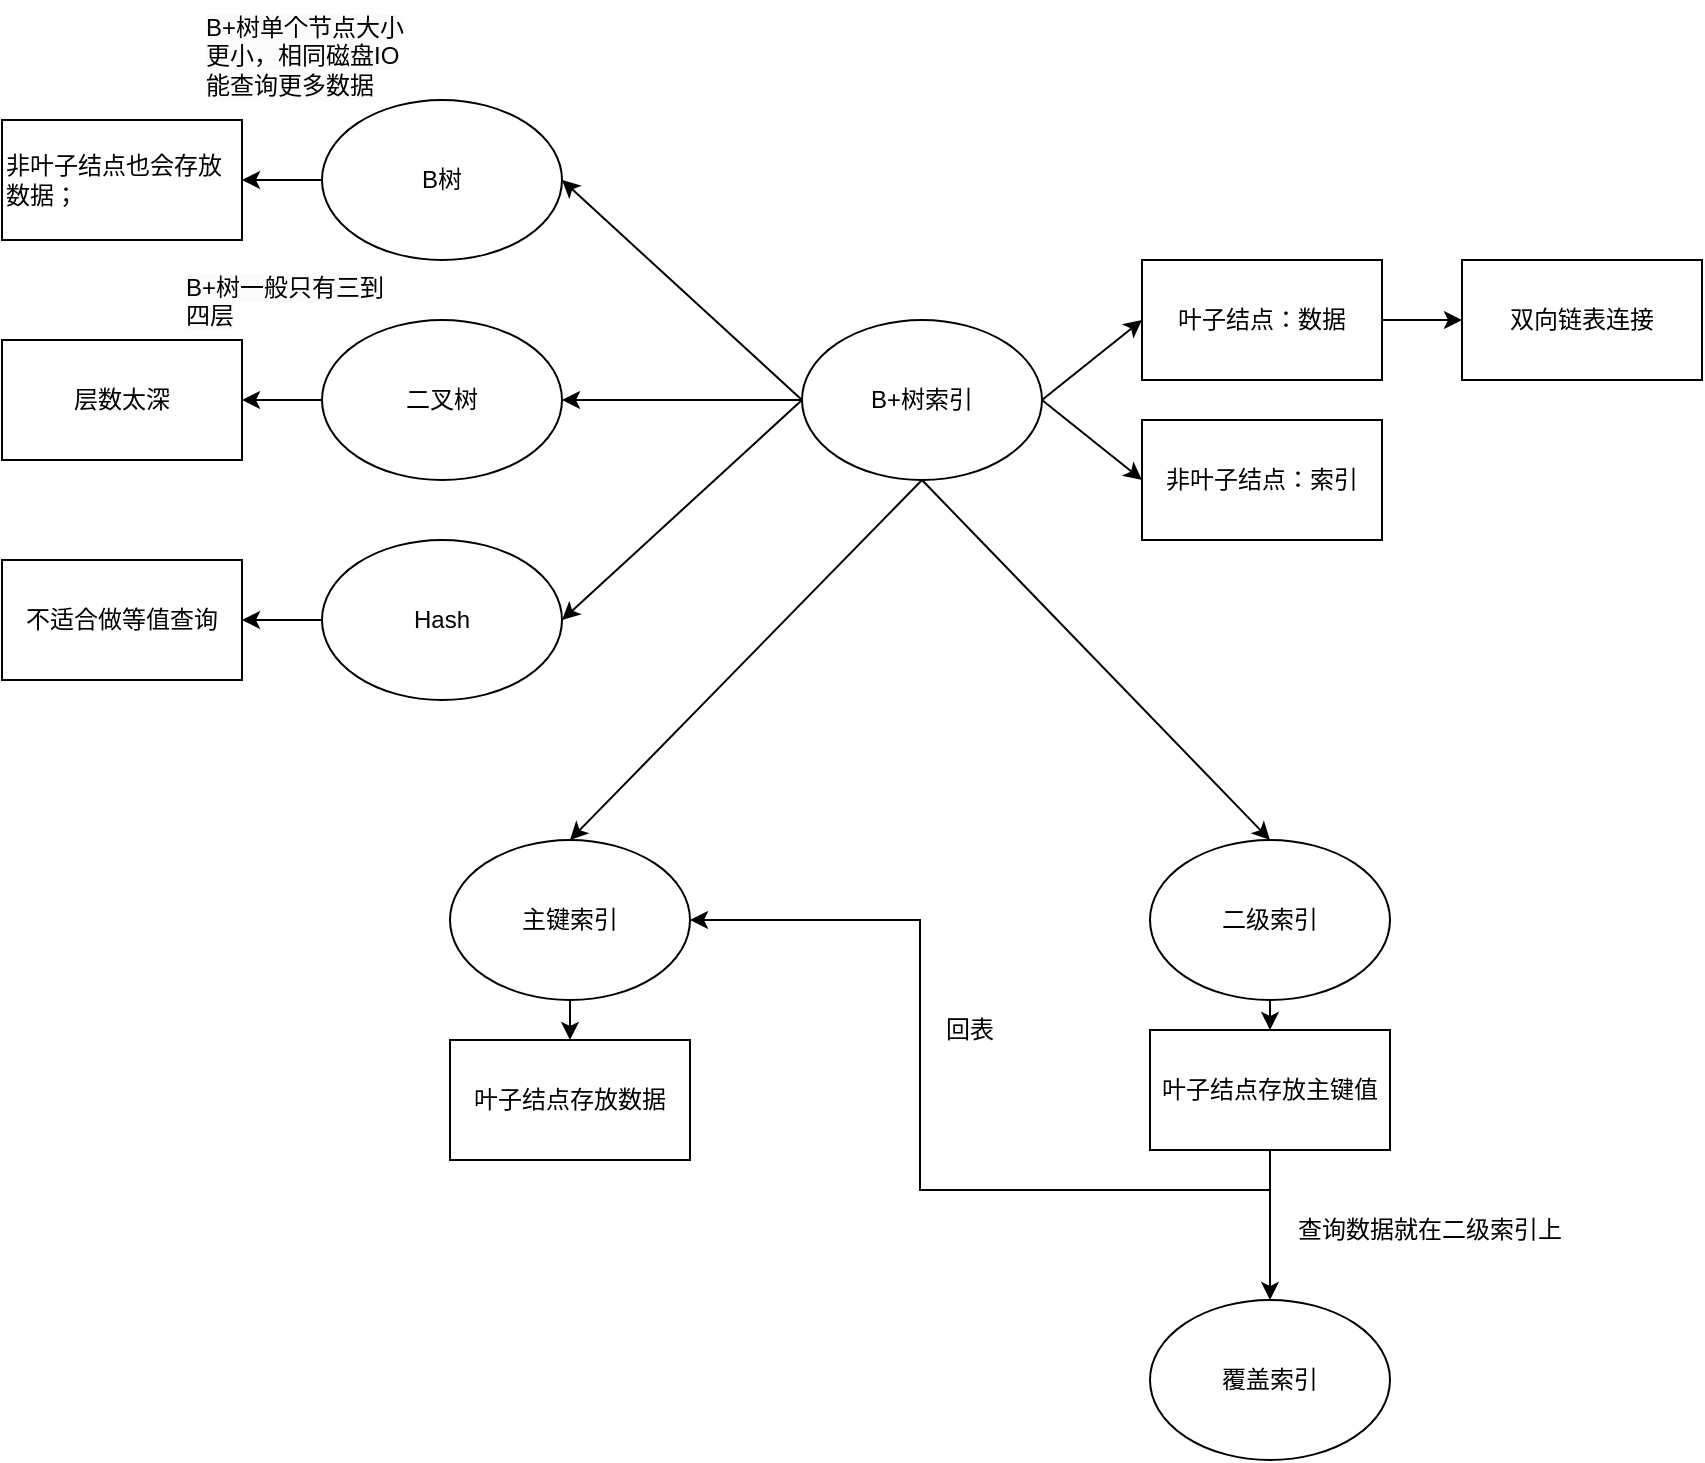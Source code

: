 <mxfile version="23.1.3" type="github">
  <diagram name="第 1 页" id="8U5w8FU0pzOZa31DslNS">
    <mxGraphModel dx="2034" dy="766" grid="1" gridSize="10" guides="1" tooltips="1" connect="1" arrows="1" fold="1" page="1" pageScale="1" pageWidth="827" pageHeight="1169" math="0" shadow="0">
      <root>
        <mxCell id="0" />
        <mxCell id="1" parent="0" />
        <mxCell id="NOaqYdecIRToZMm-AtUj-8" style="edgeStyle=orthogonalEdgeStyle;rounded=0;orthogonalLoop=1;jettySize=auto;html=1;exitX=1;exitY=0.5;exitDx=0;exitDy=0;" edge="1" parent="1" source="NOaqYdecIRToZMm-AtUj-1">
          <mxGeometry relative="1" as="geometry">
            <mxPoint x="640" y="300" as="targetPoint" />
          </mxGeometry>
        </mxCell>
        <mxCell id="NOaqYdecIRToZMm-AtUj-1" value="叶子结点：数据&lt;br&gt;" style="rounded=0;whiteSpace=wrap;html=1;" vertex="1" parent="1">
          <mxGeometry x="480" y="270" width="120" height="60" as="geometry" />
        </mxCell>
        <mxCell id="NOaqYdecIRToZMm-AtUj-3" value="B+树索引" style="ellipse;whiteSpace=wrap;html=1;" vertex="1" parent="1">
          <mxGeometry x="310" y="300" width="120" height="80" as="geometry" />
        </mxCell>
        <mxCell id="NOaqYdecIRToZMm-AtUj-4" value="非叶子结点：索引" style="rounded=0;whiteSpace=wrap;html=1;" vertex="1" parent="1">
          <mxGeometry x="480" y="350" width="120" height="60" as="geometry" />
        </mxCell>
        <mxCell id="NOaqYdecIRToZMm-AtUj-6" value="" style="endArrow=classic;html=1;rounded=0;entryX=0;entryY=0.5;entryDx=0;entryDy=0;" edge="1" parent="1" target="NOaqYdecIRToZMm-AtUj-1">
          <mxGeometry width="50" height="50" relative="1" as="geometry">
            <mxPoint x="430" y="340" as="sourcePoint" />
            <mxPoint x="480" y="290" as="targetPoint" />
          </mxGeometry>
        </mxCell>
        <mxCell id="NOaqYdecIRToZMm-AtUj-7" value="" style="endArrow=classic;html=1;rounded=0;entryX=0;entryY=0.5;entryDx=0;entryDy=0;" edge="1" parent="1" target="NOaqYdecIRToZMm-AtUj-4">
          <mxGeometry width="50" height="50" relative="1" as="geometry">
            <mxPoint x="430" y="340" as="sourcePoint" />
            <mxPoint x="480" y="290" as="targetPoint" />
          </mxGeometry>
        </mxCell>
        <mxCell id="NOaqYdecIRToZMm-AtUj-9" value="双向链表连接" style="rounded=0;whiteSpace=wrap;html=1;" vertex="1" parent="1">
          <mxGeometry x="640" y="270" width="120" height="60" as="geometry" />
        </mxCell>
        <mxCell id="NOaqYdecIRToZMm-AtUj-14" style="edgeStyle=orthogonalEdgeStyle;rounded=0;orthogonalLoop=1;jettySize=auto;html=1;exitX=0.5;exitY=1;exitDx=0;exitDy=0;" edge="1" parent="1" source="NOaqYdecIRToZMm-AtUj-11">
          <mxGeometry relative="1" as="geometry">
            <mxPoint x="194" y="660" as="targetPoint" />
          </mxGeometry>
        </mxCell>
        <mxCell id="NOaqYdecIRToZMm-AtUj-11" value="主键索引" style="ellipse;whiteSpace=wrap;html=1;" vertex="1" parent="1">
          <mxGeometry x="134" y="560" width="120" height="80" as="geometry" />
        </mxCell>
        <mxCell id="NOaqYdecIRToZMm-AtUj-13" value="" style="endArrow=classic;html=1;rounded=0;entryX=0.5;entryY=0;entryDx=0;entryDy=0;" edge="1" parent="1" target="NOaqYdecIRToZMm-AtUj-11">
          <mxGeometry width="50" height="50" relative="1" as="geometry">
            <mxPoint x="370" y="380" as="sourcePoint" />
            <mxPoint x="420" y="330" as="targetPoint" />
          </mxGeometry>
        </mxCell>
        <mxCell id="NOaqYdecIRToZMm-AtUj-15" value="叶子结点存放数据" style="rounded=0;whiteSpace=wrap;html=1;" vertex="1" parent="1">
          <mxGeometry x="134" y="660" width="120" height="60" as="geometry" />
        </mxCell>
        <mxCell id="NOaqYdecIRToZMm-AtUj-20" style="edgeStyle=orthogonalEdgeStyle;rounded=0;orthogonalLoop=1;jettySize=auto;html=1;exitX=0.5;exitY=1;exitDx=0;exitDy=0;entryX=0.5;entryY=0;entryDx=0;entryDy=0;" edge="1" parent="1" source="NOaqYdecIRToZMm-AtUj-16" target="NOaqYdecIRToZMm-AtUj-19">
          <mxGeometry relative="1" as="geometry" />
        </mxCell>
        <mxCell id="NOaqYdecIRToZMm-AtUj-16" value="二级索引" style="ellipse;whiteSpace=wrap;html=1;" vertex="1" parent="1">
          <mxGeometry x="484" y="560" width="120" height="80" as="geometry" />
        </mxCell>
        <mxCell id="NOaqYdecIRToZMm-AtUj-18" value="" style="endArrow=classic;html=1;rounded=0;entryX=0.5;entryY=0;entryDx=0;entryDy=0;" edge="1" parent="1" target="NOaqYdecIRToZMm-AtUj-16">
          <mxGeometry width="50" height="50" relative="1" as="geometry">
            <mxPoint x="370" y="380" as="sourcePoint" />
            <mxPoint x="420" y="330" as="targetPoint" />
          </mxGeometry>
        </mxCell>
        <mxCell id="NOaqYdecIRToZMm-AtUj-21" style="edgeStyle=orthogonalEdgeStyle;rounded=0;orthogonalLoop=1;jettySize=auto;html=1;exitX=0.5;exitY=1;exitDx=0;exitDy=0;entryX=1;entryY=0.5;entryDx=0;entryDy=0;" edge="1" parent="1" source="NOaqYdecIRToZMm-AtUj-19" target="NOaqYdecIRToZMm-AtUj-11">
          <mxGeometry relative="1" as="geometry" />
        </mxCell>
        <mxCell id="NOaqYdecIRToZMm-AtUj-25" style="edgeStyle=orthogonalEdgeStyle;rounded=0;orthogonalLoop=1;jettySize=auto;html=1;exitX=0.5;exitY=1;exitDx=0;exitDy=0;entryX=0.5;entryY=0;entryDx=0;entryDy=0;" edge="1" parent="1" source="NOaqYdecIRToZMm-AtUj-19" target="NOaqYdecIRToZMm-AtUj-24">
          <mxGeometry relative="1" as="geometry" />
        </mxCell>
        <mxCell id="NOaqYdecIRToZMm-AtUj-19" value="叶子结点存放主键值" style="rounded=0;whiteSpace=wrap;html=1;" vertex="1" parent="1">
          <mxGeometry x="484" y="655" width="120" height="60" as="geometry" />
        </mxCell>
        <mxCell id="NOaqYdecIRToZMm-AtUj-22" value="回表" style="text;html=1;align=center;verticalAlign=middle;whiteSpace=wrap;rounded=0;" vertex="1" parent="1">
          <mxGeometry x="364" y="640" width="60" height="30" as="geometry" />
        </mxCell>
        <mxCell id="NOaqYdecIRToZMm-AtUj-24" value="覆盖索引" style="ellipse;whiteSpace=wrap;html=1;" vertex="1" parent="1">
          <mxGeometry x="484" y="790" width="120" height="80" as="geometry" />
        </mxCell>
        <mxCell id="NOaqYdecIRToZMm-AtUj-26" value="查询数据就在二级索引上" style="text;html=1;align=center;verticalAlign=middle;whiteSpace=wrap;rounded=0;" vertex="1" parent="1">
          <mxGeometry x="554" y="740" width="140" height="30" as="geometry" />
        </mxCell>
        <mxCell id="NOaqYdecIRToZMm-AtUj-38" style="edgeStyle=orthogonalEdgeStyle;rounded=0;orthogonalLoop=1;jettySize=auto;html=1;exitX=0;exitY=0.5;exitDx=0;exitDy=0;" edge="1" parent="1" source="NOaqYdecIRToZMm-AtUj-30" target="NOaqYdecIRToZMm-AtUj-36">
          <mxGeometry relative="1" as="geometry" />
        </mxCell>
        <mxCell id="NOaqYdecIRToZMm-AtUj-30" value="B树" style="ellipse;whiteSpace=wrap;html=1;" vertex="1" parent="1">
          <mxGeometry x="70" y="190" width="120" height="80" as="geometry" />
        </mxCell>
        <mxCell id="NOaqYdecIRToZMm-AtUj-41" style="edgeStyle=orthogonalEdgeStyle;rounded=0;orthogonalLoop=1;jettySize=auto;html=1;exitX=0;exitY=0.5;exitDx=0;exitDy=0;entryX=1;entryY=0.5;entryDx=0;entryDy=0;" edge="1" parent="1" source="NOaqYdecIRToZMm-AtUj-31" target="NOaqYdecIRToZMm-AtUj-40">
          <mxGeometry relative="1" as="geometry" />
        </mxCell>
        <mxCell id="NOaqYdecIRToZMm-AtUj-31" value="二叉树" style="ellipse;whiteSpace=wrap;html=1;" vertex="1" parent="1">
          <mxGeometry x="70" y="300" width="120" height="80" as="geometry" />
        </mxCell>
        <mxCell id="NOaqYdecIRToZMm-AtUj-44" style="edgeStyle=orthogonalEdgeStyle;rounded=0;orthogonalLoop=1;jettySize=auto;html=1;exitX=0;exitY=0.5;exitDx=0;exitDy=0;entryX=1;entryY=0.5;entryDx=0;entryDy=0;" edge="1" parent="1" source="NOaqYdecIRToZMm-AtUj-32" target="NOaqYdecIRToZMm-AtUj-43">
          <mxGeometry relative="1" as="geometry" />
        </mxCell>
        <mxCell id="NOaqYdecIRToZMm-AtUj-32" value="Hash" style="ellipse;whiteSpace=wrap;html=1;" vertex="1" parent="1">
          <mxGeometry x="70" y="410" width="120" height="80" as="geometry" />
        </mxCell>
        <mxCell id="NOaqYdecIRToZMm-AtUj-33" value="" style="endArrow=classic;html=1;rounded=0;entryX=1;entryY=0.5;entryDx=0;entryDy=0;" edge="1" parent="1" target="NOaqYdecIRToZMm-AtUj-30">
          <mxGeometry width="50" height="50" relative="1" as="geometry">
            <mxPoint x="310" y="340" as="sourcePoint" />
            <mxPoint x="360" y="290" as="targetPoint" />
          </mxGeometry>
        </mxCell>
        <mxCell id="NOaqYdecIRToZMm-AtUj-34" value="" style="endArrow=classic;html=1;rounded=0;entryX=1;entryY=0.5;entryDx=0;entryDy=0;" edge="1" parent="1" target="NOaqYdecIRToZMm-AtUj-31">
          <mxGeometry width="50" height="50" relative="1" as="geometry">
            <mxPoint x="310" y="340" as="sourcePoint" />
            <mxPoint x="360" y="290" as="targetPoint" />
          </mxGeometry>
        </mxCell>
        <mxCell id="NOaqYdecIRToZMm-AtUj-35" value="" style="endArrow=classic;html=1;rounded=0;entryX=1;entryY=0.5;entryDx=0;entryDy=0;" edge="1" parent="1" target="NOaqYdecIRToZMm-AtUj-32">
          <mxGeometry width="50" height="50" relative="1" as="geometry">
            <mxPoint x="310" y="340" as="sourcePoint" />
            <mxPoint x="360" y="290" as="targetPoint" />
          </mxGeometry>
        </mxCell>
        <mxCell id="NOaqYdecIRToZMm-AtUj-36" value="非叶子结点也会存放数据；" style="rounded=0;whiteSpace=wrap;html=1;align=left;" vertex="1" parent="1">
          <mxGeometry x="-90" y="200" width="120" height="60" as="geometry" />
        </mxCell>
        <mxCell id="NOaqYdecIRToZMm-AtUj-39" value="&lt;span style=&quot;color: rgb(0, 0, 0); font-family: Helvetica; font-size: 12px; font-style: normal; font-variant-ligatures: normal; font-variant-caps: normal; font-weight: 400; letter-spacing: normal; orphans: 2; text-align: left; text-indent: 0px; text-transform: none; widows: 2; word-spacing: 0px; -webkit-text-stroke-width: 0px; background-color: rgb(251, 251, 251); text-decoration-thickness: initial; text-decoration-style: initial; text-decoration-color: initial; float: none; display: inline !important;&quot;&gt;B+树单个节点大小更小，相同磁盘IO能查询更多数据&lt;/span&gt;" style="text;whiteSpace=wrap;html=1;" vertex="1" parent="1">
          <mxGeometry x="10" y="140" width="110" height="50" as="geometry" />
        </mxCell>
        <mxCell id="NOaqYdecIRToZMm-AtUj-40" value="层数太深" style="rounded=0;whiteSpace=wrap;html=1;align=center;" vertex="1" parent="1">
          <mxGeometry x="-90" y="310" width="120" height="60" as="geometry" />
        </mxCell>
        <mxCell id="NOaqYdecIRToZMm-AtUj-42" value="&lt;span style=&quot;color: rgb(0, 0, 0); font-family: Helvetica; font-size: 12px; font-style: normal; font-variant-ligatures: normal; font-variant-caps: normal; font-weight: 400; letter-spacing: normal; orphans: 2; text-align: left; text-indent: 0px; text-transform: none; widows: 2; word-spacing: 0px; -webkit-text-stroke-width: 0px; background-color: rgb(251, 251, 251); text-decoration-thickness: initial; text-decoration-style: initial; text-decoration-color: initial; float: none; display: inline !important;&quot;&gt;B+树一般只有三到四层&lt;/span&gt;" style="text;whiteSpace=wrap;html=1;" vertex="1" parent="1">
          <mxGeometry y="270" width="110" height="40" as="geometry" />
        </mxCell>
        <mxCell id="NOaqYdecIRToZMm-AtUj-43" value="不适合做等值查询" style="rounded=0;whiteSpace=wrap;html=1;align=center;" vertex="1" parent="1">
          <mxGeometry x="-90" y="420" width="120" height="60" as="geometry" />
        </mxCell>
      </root>
    </mxGraphModel>
  </diagram>
</mxfile>
